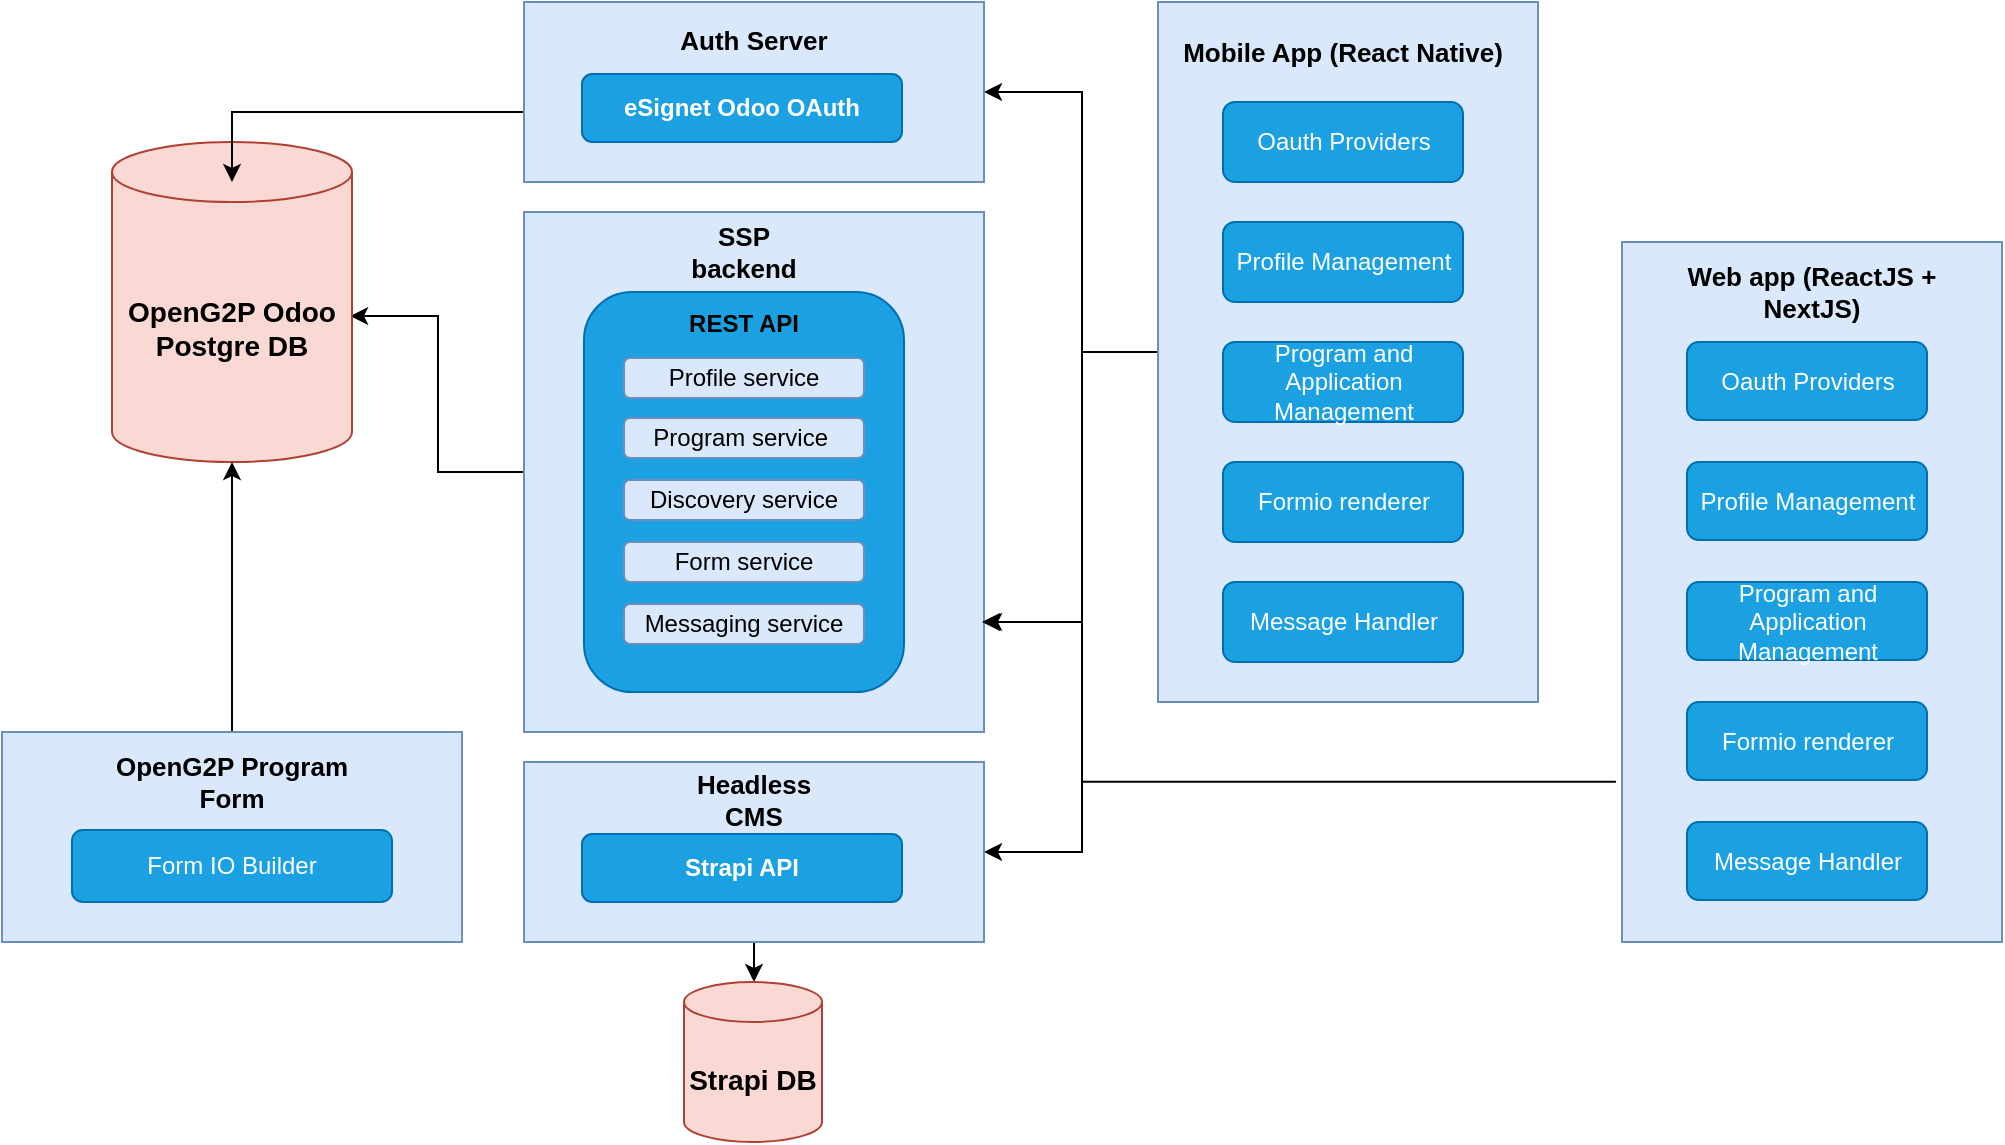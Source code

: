 <mxfile version="21.6.9" type="github">
  <diagram id="DjwuBjzQSKJYnALhCdY3" name="Page-1">
    <mxGraphModel dx="1434" dy="741" grid="1" gridSize="10" guides="1" tooltips="1" connect="1" arrows="1" fold="1" page="1" pageScale="1" pageWidth="1200" pageHeight="1070" math="0" shadow="0">
      <root>
        <mxCell id="0" />
        <mxCell id="1" parent="0" />
        <mxCell id="b1JM1hCjotkIpADGfJ9--21" style="edgeStyle=orthogonalEdgeStyle;rounded=0;orthogonalLoop=1;jettySize=auto;html=1;entryX=0.992;entryY=0.544;entryDx=0;entryDy=0;entryPerimeter=0;" parent="1" source="4EAGslu62ZiDNw4BVvQ3-2" target="4EAGslu62ZiDNw4BVvQ3-6" edge="1">
          <mxGeometry relative="1" as="geometry" />
        </mxCell>
        <mxCell id="4EAGslu62ZiDNw4BVvQ3-2" value="" style="rounded=0;whiteSpace=wrap;html=1;fillColor=#dae8fc;strokeColor=#6c8ebf;" parent="1" vertex="1">
          <mxGeometry x="291" y="145" width="230" height="260" as="geometry" />
        </mxCell>
        <mxCell id="6dZB4tW-6M1oG2YMDY4f-12" value="" style="edgeStyle=orthogonalEdgeStyle;rounded=0;orthogonalLoop=1;jettySize=auto;html=1;" parent="1" source="4EAGslu62ZiDNw4BVvQ3-4" target="4EAGslu62ZiDNw4BVvQ3-2" edge="1">
          <mxGeometry relative="1" as="geometry">
            <Array as="points">
              <mxPoint x="570" y="215" />
              <mxPoint x="570" y="350" />
            </Array>
          </mxGeometry>
        </mxCell>
        <mxCell id="8woOy839lry5bqBcpYEG-5" style="edgeStyle=orthogonalEdgeStyle;rounded=0;orthogonalLoop=1;jettySize=auto;html=1;entryX=1;entryY=0.5;entryDx=0;entryDy=0;" parent="1" source="4EAGslu62ZiDNw4BVvQ3-4" target="6dZB4tW-6M1oG2YMDY4f-7" edge="1">
          <mxGeometry relative="1" as="geometry">
            <Array as="points">
              <mxPoint x="570" y="215" />
              <mxPoint x="570" y="85" />
            </Array>
          </mxGeometry>
        </mxCell>
        <mxCell id="8woOy839lry5bqBcpYEG-6" style="edgeStyle=orthogonalEdgeStyle;rounded=0;orthogonalLoop=1;jettySize=auto;html=1;entryX=1;entryY=0.5;entryDx=0;entryDy=0;" parent="1" source="4EAGslu62ZiDNw4BVvQ3-4" target="8woOy839lry5bqBcpYEG-1" edge="1">
          <mxGeometry relative="1" as="geometry">
            <Array as="points">
              <mxPoint x="570" y="215" />
              <mxPoint x="570" y="465" />
            </Array>
          </mxGeometry>
        </mxCell>
        <mxCell id="4EAGslu62ZiDNw4BVvQ3-4" value="" style="rounded=0;whiteSpace=wrap;html=1;fillColor=#dae8fc;strokeColor=#6c8ebf;" parent="1" vertex="1">
          <mxGeometry x="608" y="40" width="190" height="350" as="geometry" />
        </mxCell>
        <mxCell id="4EAGslu62ZiDNw4BVvQ3-5" value="" style="rounded=0;whiteSpace=wrap;html=1;fillColor=#dae8fc;strokeColor=#6c8ebf;" parent="1" vertex="1">
          <mxGeometry x="840" y="160" width="190" height="350" as="geometry" />
        </mxCell>
        <mxCell id="4EAGslu62ZiDNw4BVvQ3-6" value="OpenG2P Odoo &lt;br style=&quot;font-size: 14px;&quot;&gt;Postgre DB" style="shape=cylinder3;whiteSpace=wrap;html=1;boundedLbl=1;backgroundOutline=1;size=15;fillColor=#fad9d5;strokeColor=#ae4132;fontStyle=1;fontSize=14;" parent="1" vertex="1">
          <mxGeometry x="85" y="110" width="120" height="160" as="geometry" />
        </mxCell>
        <mxCell id="4EAGslu62ZiDNw4BVvQ3-7" value="" style="rounded=1;whiteSpace=wrap;html=1;fillColor=#1ba1e2;strokeColor=#006EAF;fontColor=#ffffff;" parent="1" vertex="1">
          <mxGeometry x="321" y="185" width="160" height="200" as="geometry" />
        </mxCell>
        <mxCell id="4EAGslu62ZiDNw4BVvQ3-9" value="Mobile App (React Native)" style="text;html=1;strokeColor=none;fillColor=none;align=center;verticalAlign=middle;whiteSpace=wrap;rounded=0;fontSize=13;fontStyle=1" parent="1" vertex="1">
          <mxGeometry x="618" y="50" width="165" height="30" as="geometry" />
        </mxCell>
        <mxCell id="4EAGslu62ZiDNw4BVvQ3-10" value="Web app (ReactJS + NextJS)" style="text;html=1;strokeColor=none;fillColor=none;align=center;verticalAlign=middle;whiteSpace=wrap;rounded=0;fontSize=13;fontStyle=1" parent="1" vertex="1">
          <mxGeometry x="850" y="170" width="170" height="30" as="geometry" />
        </mxCell>
        <mxCell id="4EAGslu62ZiDNw4BVvQ3-16" value="Formio renderer" style="rounded=1;whiteSpace=wrap;html=1;fillColor=#1ba1e2;strokeColor=#006EAF;fontColor=#ffffff;" parent="1" vertex="1">
          <mxGeometry x="640.5" y="270" width="120" height="40" as="geometry" />
        </mxCell>
        <mxCell id="6dZB4tW-6M1oG2YMDY4f-2" value="SSP backend" style="text;html=1;strokeColor=none;fillColor=none;align=center;verticalAlign=middle;whiteSpace=wrap;rounded=0;fontSize=13;fontStyle=1" parent="1" vertex="1">
          <mxGeometry x="361" y="150" width="80" height="30" as="geometry" />
        </mxCell>
        <mxCell id="b1JM1hCjotkIpADGfJ9--22" style="edgeStyle=orthogonalEdgeStyle;rounded=0;orthogonalLoop=1;jettySize=auto;html=1;entryX=0.5;entryY=1;entryDx=0;entryDy=0;entryPerimeter=0;" parent="1" source="6dZB4tW-6M1oG2YMDY4f-3" target="4EAGslu62ZiDNw4BVvQ3-6" edge="1">
          <mxGeometry relative="1" as="geometry" />
        </mxCell>
        <mxCell id="6dZB4tW-6M1oG2YMDY4f-3" value="" style="rounded=0;whiteSpace=wrap;html=1;fillColor=#dae8fc;strokeColor=#6c8ebf;" parent="1" vertex="1">
          <mxGeometry x="30" y="405" width="230" height="105" as="geometry" />
        </mxCell>
        <mxCell id="6dZB4tW-6M1oG2YMDY4f-5" value="Form IO Builder" style="rounded=1;whiteSpace=wrap;html=1;fillColor=#1ba1e2;strokeColor=#006EAF;fontColor=#ffffff;" parent="1" vertex="1">
          <mxGeometry x="65" y="454" width="160" height="36" as="geometry" />
        </mxCell>
        <mxCell id="6dZB4tW-6M1oG2YMDY4f-6" value="OpenG2P Program Form" style="text;html=1;strokeColor=none;fillColor=none;align=center;verticalAlign=middle;whiteSpace=wrap;rounded=0;fontSize=13;fontStyle=1" parent="1" vertex="1">
          <mxGeometry x="85" y="414.5" width="120" height="30" as="geometry" />
        </mxCell>
        <mxCell id="b1JM1hCjotkIpADGfJ9--19" style="edgeStyle=orthogonalEdgeStyle;rounded=0;orthogonalLoop=1;jettySize=auto;html=1;" parent="1" source="6dZB4tW-6M1oG2YMDY4f-7" edge="1">
          <mxGeometry relative="1" as="geometry">
            <mxPoint x="145" y="130" as="targetPoint" />
            <Array as="points">
              <mxPoint x="145" y="95" />
              <mxPoint x="145" y="130" />
            </Array>
          </mxGeometry>
        </mxCell>
        <mxCell id="6dZB4tW-6M1oG2YMDY4f-7" value="" style="rounded=0;whiteSpace=wrap;html=1;fillColor=#dae8fc;strokeColor=#6c8ebf;" parent="1" vertex="1">
          <mxGeometry x="291" y="40" width="230" height="90" as="geometry" />
        </mxCell>
        <mxCell id="6dZB4tW-6M1oG2YMDY4f-8" value="eSignet Odoo OAuth" style="rounded=1;whiteSpace=wrap;html=1;fillColor=#1ba1e2;strokeColor=#006EAF;fontColor=#ffffff;fontStyle=1" parent="1" vertex="1">
          <mxGeometry x="320" y="76" width="160" height="34" as="geometry" />
        </mxCell>
        <mxCell id="6dZB4tW-6M1oG2YMDY4f-10" value="Auth Server" style="text;html=1;strokeColor=none;fillColor=none;align=center;verticalAlign=middle;whiteSpace=wrap;rounded=0;fontSize=13;fontStyle=1" parent="1" vertex="1">
          <mxGeometry x="366" y="44" width="80" height="30" as="geometry" />
        </mxCell>
        <mxCell id="6dZB4tW-6M1oG2YMDY4f-13" value="Oauth Providers" style="rounded=1;whiteSpace=wrap;html=1;fillColor=#1ba1e2;strokeColor=#006EAF;fontColor=#ffffff;" parent="1" vertex="1">
          <mxGeometry x="640.5" y="90" width="120" height="40" as="geometry" />
        </mxCell>
        <mxCell id="6dZB4tW-6M1oG2YMDY4f-14" value="Profile Management" style="rounded=1;whiteSpace=wrap;html=1;fillColor=#1ba1e2;strokeColor=#006EAF;fontColor=#ffffff;" parent="1" vertex="1">
          <mxGeometry x="640.5" y="150" width="120" height="40" as="geometry" />
        </mxCell>
        <mxCell id="6dZB4tW-6M1oG2YMDY4f-15" value="Program and Application Management" style="rounded=1;whiteSpace=wrap;html=1;fillColor=#1ba1e2;strokeColor=#006EAF;fontColor=#ffffff;" parent="1" vertex="1">
          <mxGeometry x="640.5" y="210" width="120" height="40" as="geometry" />
        </mxCell>
        <mxCell id="6dZB4tW-6M1oG2YMDY4f-20" value="" style="edgeStyle=orthogonalEdgeStyle;rounded=0;orthogonalLoop=1;jettySize=auto;html=1;exitX=-0.016;exitY=0.771;exitDx=0;exitDy=0;exitPerimeter=0;" parent="1" source="4EAGslu62ZiDNw4BVvQ3-5" edge="1">
          <mxGeometry relative="1" as="geometry">
            <mxPoint x="791" y="580" as="sourcePoint" />
            <mxPoint x="520" y="350" as="targetPoint" />
            <Array as="points">
              <mxPoint x="570" y="430" />
              <mxPoint x="570" y="350" />
            </Array>
          </mxGeometry>
        </mxCell>
        <mxCell id="b1JM1hCjotkIpADGfJ9--1" value="Message Handler" style="rounded=1;whiteSpace=wrap;html=1;fillColor=#1ba1e2;strokeColor=#006EAF;fontColor=#ffffff;" parent="1" vertex="1">
          <mxGeometry x="640.5" y="330" width="120" height="40" as="geometry" />
        </mxCell>
        <mxCell id="b1JM1hCjotkIpADGfJ9--2" value="Formio renderer" style="rounded=1;whiteSpace=wrap;html=1;fillColor=#1ba1e2;strokeColor=#006EAF;fontColor=#ffffff;" parent="1" vertex="1">
          <mxGeometry x="872.5" y="390" width="120" height="39" as="geometry" />
        </mxCell>
        <mxCell id="b1JM1hCjotkIpADGfJ9--3" value="Oauth Providers" style="rounded=1;whiteSpace=wrap;html=1;fillColor=#1ba1e2;strokeColor=#006EAF;fontColor=#ffffff;" parent="1" vertex="1">
          <mxGeometry x="872.5" y="210" width="120" height="39" as="geometry" />
        </mxCell>
        <mxCell id="b1JM1hCjotkIpADGfJ9--4" value="Profile Management" style="rounded=1;whiteSpace=wrap;html=1;fillColor=#1ba1e2;strokeColor=#006EAF;fontColor=#ffffff;" parent="1" vertex="1">
          <mxGeometry x="872.5" y="270" width="120" height="39" as="geometry" />
        </mxCell>
        <mxCell id="b1JM1hCjotkIpADGfJ9--5" value="Program and Application Management" style="rounded=1;whiteSpace=wrap;html=1;fillColor=#1ba1e2;strokeColor=#006EAF;fontColor=#ffffff;" parent="1" vertex="1">
          <mxGeometry x="872.5" y="330" width="120" height="39" as="geometry" />
        </mxCell>
        <mxCell id="b1JM1hCjotkIpADGfJ9--6" value="Message Handler" style="rounded=1;whiteSpace=wrap;html=1;fillColor=#1ba1e2;strokeColor=#006EAF;fontColor=#ffffff;" parent="1" vertex="1">
          <mxGeometry x="872.5" y="450" width="120" height="39" as="geometry" />
        </mxCell>
        <mxCell id="b1JM1hCjotkIpADGfJ9--7" value="REST API" style="text;html=1;strokeColor=none;fillColor=none;align=center;verticalAlign=middle;whiteSpace=wrap;rounded=0;fontStyle=1" parent="1" vertex="1">
          <mxGeometry x="371" y="186" width="60" height="30" as="geometry" />
        </mxCell>
        <mxCell id="b1JM1hCjotkIpADGfJ9--8" value="Profile service" style="rounded=1;whiteSpace=wrap;html=1;fillColor=#dae8fc;strokeColor=#6c8ebf;" parent="1" vertex="1">
          <mxGeometry x="341" y="218" width="120" height="20" as="geometry" />
        </mxCell>
        <mxCell id="b1JM1hCjotkIpADGfJ9--9" value="Program service&amp;nbsp;" style="rounded=1;whiteSpace=wrap;html=1;fillColor=#dae8fc;strokeColor=#6c8ebf;" parent="1" vertex="1">
          <mxGeometry x="341" y="248" width="120" height="20" as="geometry" />
        </mxCell>
        <mxCell id="b1JM1hCjotkIpADGfJ9--10" value="Form service" style="rounded=1;whiteSpace=wrap;html=1;fillColor=#dae8fc;strokeColor=#6c8ebf;" parent="1" vertex="1">
          <mxGeometry x="341" y="310" width="120" height="20" as="geometry" />
        </mxCell>
        <mxCell id="b1JM1hCjotkIpADGfJ9--15" value="Messaging service" style="rounded=1;whiteSpace=wrap;html=1;fillColor=#dae8fc;strokeColor=#6c8ebf;" parent="1" vertex="1">
          <mxGeometry x="341" y="341" width="120" height="20" as="geometry" />
        </mxCell>
        <mxCell id="b1JM1hCjotkIpADGfJ9--18" value="Discovery service" style="rounded=1;whiteSpace=wrap;html=1;fillColor=#dae8fc;strokeColor=#6c8ebf;" parent="1" vertex="1">
          <mxGeometry x="341" y="279" width="120" height="20" as="geometry" />
        </mxCell>
        <mxCell id="LTgnGZ37jLZlewwryP2t-2" style="edgeStyle=orthogonalEdgeStyle;rounded=0;orthogonalLoop=1;jettySize=auto;html=1;" edge="1" parent="1" source="8woOy839lry5bqBcpYEG-1" target="LTgnGZ37jLZlewwryP2t-1">
          <mxGeometry relative="1" as="geometry" />
        </mxCell>
        <mxCell id="8woOy839lry5bqBcpYEG-1" value="" style="rounded=0;whiteSpace=wrap;html=1;fillColor=#dae8fc;strokeColor=#6c8ebf;" parent="1" vertex="1">
          <mxGeometry x="291" y="420" width="230" height="90" as="geometry" />
        </mxCell>
        <mxCell id="8woOy839lry5bqBcpYEG-2" value="Strapi API" style="rounded=1;whiteSpace=wrap;html=1;fillColor=#1ba1e2;strokeColor=#006EAF;fontColor=#ffffff;fontStyle=1" parent="1" vertex="1">
          <mxGeometry x="320" y="456" width="160" height="34" as="geometry" />
        </mxCell>
        <mxCell id="8woOy839lry5bqBcpYEG-3" value="Headless CMS" style="text;html=1;strokeColor=none;fillColor=none;align=center;verticalAlign=middle;whiteSpace=wrap;rounded=0;fontSize=13;fontStyle=1" parent="1" vertex="1">
          <mxGeometry x="366" y="424" width="80" height="30" as="geometry" />
        </mxCell>
        <mxCell id="LTgnGZ37jLZlewwryP2t-1" value="Strapi DB" style="shape=cylinder3;whiteSpace=wrap;html=1;boundedLbl=1;backgroundOutline=1;size=10;fillColor=#fad9d5;strokeColor=#ae4132;fontStyle=1;fontSize=14;" vertex="1" parent="1">
          <mxGeometry x="371" y="530" width="69" height="80" as="geometry" />
        </mxCell>
      </root>
    </mxGraphModel>
  </diagram>
</mxfile>
